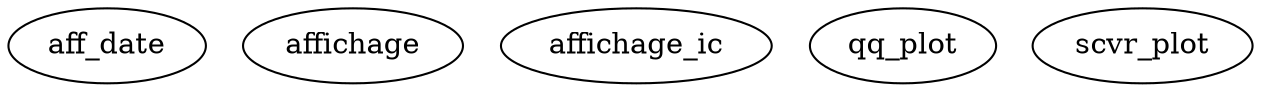 /* Created by mdot for Matlab */
digraph m2html {

  aff_date [URL="aff_date.html"];
  affichage [URL="affichage.html"];
  affichage_ic [URL="affichage_ic.html"];
  qq_plot [URL="qq_plot.html"];
  scvr_plot [URL="scvr_plot.html"];
}
